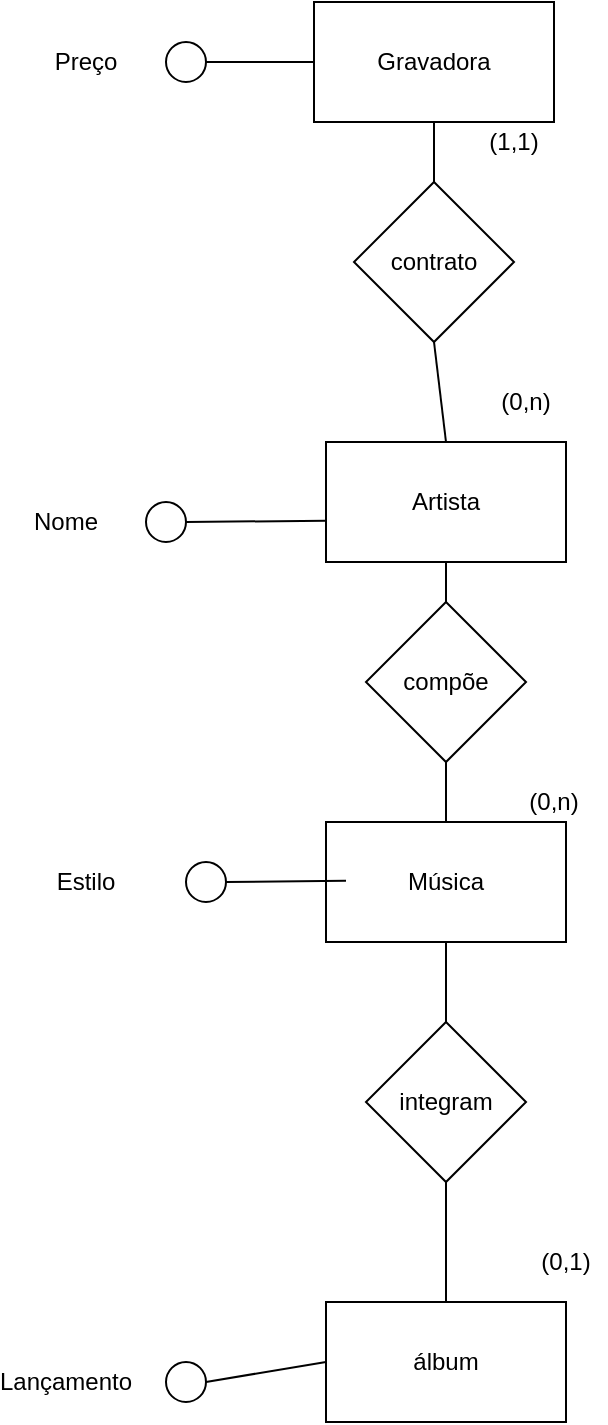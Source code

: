 <mxfile version="14.4.3" type="github">
  <diagram id="M_Iu2kmPxqi1LgFqcqz7" name="Page-1">
    <mxGraphModel dx="848" dy="652" grid="1" gridSize="10" guides="1" tooltips="1" connect="1" arrows="1" fold="1" page="1" pageScale="1" pageWidth="827" pageHeight="1169" math="0" shadow="0">
      <root>
        <mxCell id="0" />
        <mxCell id="1" parent="0" />
        <mxCell id="LSh2mdG8KhutbdTfYN_B-1" value="Música" style="rounded=0;whiteSpace=wrap;html=1;" vertex="1" parent="1">
          <mxGeometry x="300" y="500" width="120" height="60" as="geometry" />
        </mxCell>
        <mxCell id="LSh2mdG8KhutbdTfYN_B-2" value="contrato" style="rhombus;whiteSpace=wrap;html=1;" vertex="1" parent="1">
          <mxGeometry x="314" y="180" width="80" height="80" as="geometry" />
        </mxCell>
        <mxCell id="LSh2mdG8KhutbdTfYN_B-3" value="álbum" style="rounded=0;whiteSpace=wrap;html=1;" vertex="1" parent="1">
          <mxGeometry x="300" y="740" width="120" height="60" as="geometry" />
        </mxCell>
        <mxCell id="LSh2mdG8KhutbdTfYN_B-4" value="Artista" style="rounded=0;whiteSpace=wrap;html=1;" vertex="1" parent="1">
          <mxGeometry x="300" y="310" width="120" height="60" as="geometry" />
        </mxCell>
        <mxCell id="LSh2mdG8KhutbdTfYN_B-5" value="Gravadora" style="rounded=0;whiteSpace=wrap;html=1;" vertex="1" parent="1">
          <mxGeometry x="294" y="90" width="120" height="60" as="geometry" />
        </mxCell>
        <mxCell id="LSh2mdG8KhutbdTfYN_B-7" value="compõe" style="rhombus;whiteSpace=wrap;html=1;" vertex="1" parent="1">
          <mxGeometry x="320" y="390" width="80" height="80" as="geometry" />
        </mxCell>
        <mxCell id="LSh2mdG8KhutbdTfYN_B-8" value="integram" style="rhombus;whiteSpace=wrap;html=1;" vertex="1" parent="1">
          <mxGeometry x="320" y="600" width="80" height="80" as="geometry" />
        </mxCell>
        <mxCell id="LSh2mdG8KhutbdTfYN_B-11" value="" style="endArrow=none;html=1;entryX=0.5;entryY=1;entryDx=0;entryDy=0;exitX=0.5;exitY=0;exitDx=0;exitDy=0;" edge="1" parent="1" source="LSh2mdG8KhutbdTfYN_B-2" target="LSh2mdG8KhutbdTfYN_B-5">
          <mxGeometry width="50" height="50" relative="1" as="geometry">
            <mxPoint x="140" y="420" as="sourcePoint" />
            <mxPoint x="190" y="370" as="targetPoint" />
          </mxGeometry>
        </mxCell>
        <mxCell id="LSh2mdG8KhutbdTfYN_B-13" value="" style="endArrow=none;html=1;entryX=0.5;entryY=1;entryDx=0;entryDy=0;exitX=0.5;exitY=0;exitDx=0;exitDy=0;" edge="1" parent="1" source="LSh2mdG8KhutbdTfYN_B-4" target="LSh2mdG8KhutbdTfYN_B-2">
          <mxGeometry width="50" height="50" relative="1" as="geometry">
            <mxPoint x="180" y="420" as="sourcePoint" />
            <mxPoint x="230" y="370" as="targetPoint" />
          </mxGeometry>
        </mxCell>
        <mxCell id="LSh2mdG8KhutbdTfYN_B-14" value="" style="endArrow=none;html=1;entryX=0.5;entryY=1;entryDx=0;entryDy=0;exitX=0.5;exitY=0;exitDx=0;exitDy=0;" edge="1" parent="1" source="LSh2mdG8KhutbdTfYN_B-7" target="LSh2mdG8KhutbdTfYN_B-4">
          <mxGeometry width="50" height="50" relative="1" as="geometry">
            <mxPoint x="180" y="420" as="sourcePoint" />
            <mxPoint x="230" y="370" as="targetPoint" />
          </mxGeometry>
        </mxCell>
        <mxCell id="LSh2mdG8KhutbdTfYN_B-15" value="" style="endArrow=none;html=1;entryX=0.5;entryY=1;entryDx=0;entryDy=0;exitX=0.5;exitY=0;exitDx=0;exitDy=0;" edge="1" parent="1" source="LSh2mdG8KhutbdTfYN_B-1" target="LSh2mdG8KhutbdTfYN_B-7">
          <mxGeometry width="50" height="50" relative="1" as="geometry">
            <mxPoint x="190" y="430" as="sourcePoint" />
            <mxPoint x="240" y="380" as="targetPoint" />
          </mxGeometry>
        </mxCell>
        <mxCell id="LSh2mdG8KhutbdTfYN_B-16" value="" style="endArrow=none;html=1;entryX=0.5;entryY=1;entryDx=0;entryDy=0;exitX=0.5;exitY=0;exitDx=0;exitDy=0;" edge="1" parent="1" source="LSh2mdG8KhutbdTfYN_B-8" target="LSh2mdG8KhutbdTfYN_B-1">
          <mxGeometry width="50" height="50" relative="1" as="geometry">
            <mxPoint x="200" y="440" as="sourcePoint" />
            <mxPoint x="250" y="390" as="targetPoint" />
          </mxGeometry>
        </mxCell>
        <mxCell id="LSh2mdG8KhutbdTfYN_B-17" value="" style="endArrow=none;html=1;entryX=0.5;entryY=1;entryDx=0;entryDy=0;exitX=0.5;exitY=0;exitDx=0;exitDy=0;" edge="1" parent="1" source="LSh2mdG8KhutbdTfYN_B-3" target="LSh2mdG8KhutbdTfYN_B-8">
          <mxGeometry width="50" height="50" relative="1" as="geometry">
            <mxPoint x="210" y="450" as="sourcePoint" />
            <mxPoint x="260" y="400" as="targetPoint" />
          </mxGeometry>
        </mxCell>
        <mxCell id="LSh2mdG8KhutbdTfYN_B-18" value="(1,1)" style="text;html=1;strokeColor=none;fillColor=none;align=center;verticalAlign=middle;whiteSpace=wrap;rounded=0;" vertex="1" parent="1">
          <mxGeometry x="374" y="150" width="40" height="20" as="geometry" />
        </mxCell>
        <mxCell id="LSh2mdG8KhutbdTfYN_B-19" value="(0,n)" style="text;html=1;strokeColor=none;fillColor=none;align=center;verticalAlign=middle;whiteSpace=wrap;rounded=0;" vertex="1" parent="1">
          <mxGeometry x="380" y="280" width="40" height="20" as="geometry" />
        </mxCell>
        <mxCell id="LSh2mdG8KhutbdTfYN_B-20" value="(0,n)" style="text;html=1;strokeColor=none;fillColor=none;align=center;verticalAlign=middle;whiteSpace=wrap;rounded=0;" vertex="1" parent="1">
          <mxGeometry x="394" y="480" width="40" height="20" as="geometry" />
        </mxCell>
        <mxCell id="LSh2mdG8KhutbdTfYN_B-21" value="(0,1)" style="text;html=1;strokeColor=none;fillColor=none;align=center;verticalAlign=middle;whiteSpace=wrap;rounded=0;" vertex="1" parent="1">
          <mxGeometry x="400" y="710" width="40" height="20" as="geometry" />
        </mxCell>
        <mxCell id="LSh2mdG8KhutbdTfYN_B-25" value="" style="ellipse;whiteSpace=wrap;html=1;aspect=fixed;" vertex="1" parent="1">
          <mxGeometry x="220" y="770" width="20" height="20" as="geometry" />
        </mxCell>
        <mxCell id="LSh2mdG8KhutbdTfYN_B-26" value="" style="ellipse;whiteSpace=wrap;html=1;aspect=fixed;" vertex="1" parent="1">
          <mxGeometry x="230" y="520" width="20" height="20" as="geometry" />
        </mxCell>
        <mxCell id="LSh2mdG8KhutbdTfYN_B-27" value="" style="ellipse;whiteSpace=wrap;html=1;aspect=fixed;" vertex="1" parent="1">
          <mxGeometry x="210" y="340" width="20" height="20" as="geometry" />
        </mxCell>
        <mxCell id="LSh2mdG8KhutbdTfYN_B-28" value="" style="ellipse;whiteSpace=wrap;html=1;aspect=fixed;" vertex="1" parent="1">
          <mxGeometry x="220" y="110" width="20" height="20" as="geometry" />
        </mxCell>
        <mxCell id="LSh2mdG8KhutbdTfYN_B-30" value="" style="endArrow=none;html=1;exitX=1;exitY=0.5;exitDx=0;exitDy=0;entryX=0;entryY=0.5;entryDx=0;entryDy=0;" edge="1" parent="1" source="LSh2mdG8KhutbdTfYN_B-28" target="LSh2mdG8KhutbdTfYN_B-5">
          <mxGeometry width="50" height="50" relative="1" as="geometry">
            <mxPoint x="210" y="340" as="sourcePoint" />
            <mxPoint x="260" y="290" as="targetPoint" />
          </mxGeometry>
        </mxCell>
        <mxCell id="LSh2mdG8KhutbdTfYN_B-31" value="" style="endArrow=none;html=1;exitX=1;exitY=0.5;exitDx=0;exitDy=0;entryX=0;entryY=0.656;entryDx=0;entryDy=0;entryPerimeter=0;" edge="1" parent="1" source="LSh2mdG8KhutbdTfYN_B-27" target="LSh2mdG8KhutbdTfYN_B-4">
          <mxGeometry width="50" height="50" relative="1" as="geometry">
            <mxPoint x="240" y="349.33" as="sourcePoint" />
            <mxPoint x="294" y="349.33" as="targetPoint" />
          </mxGeometry>
        </mxCell>
        <mxCell id="LSh2mdG8KhutbdTfYN_B-32" value="" style="endArrow=none;html=1;entryX=0;entryY=0.656;entryDx=0;entryDy=0;entryPerimeter=0;exitX=1;exitY=0.5;exitDx=0;exitDy=0;" edge="1" parent="1" source="LSh2mdG8KhutbdTfYN_B-26">
          <mxGeometry width="50" height="50" relative="1" as="geometry">
            <mxPoint x="260" y="529" as="sourcePoint" />
            <mxPoint x="310" y="529.33" as="targetPoint" />
          </mxGeometry>
        </mxCell>
        <mxCell id="LSh2mdG8KhutbdTfYN_B-33" value="" style="endArrow=none;html=1;exitX=1;exitY=0.5;exitDx=0;exitDy=0;entryX=0;entryY=0.5;entryDx=0;entryDy=0;" edge="1" parent="1" target="LSh2mdG8KhutbdTfYN_B-3">
          <mxGeometry width="50" height="50" relative="1" as="geometry">
            <mxPoint x="240" y="779.97" as="sourcePoint" />
            <mxPoint x="310" y="779.33" as="targetPoint" />
          </mxGeometry>
        </mxCell>
        <mxCell id="LSh2mdG8KhutbdTfYN_B-34" value="Preço" style="text;html=1;strokeColor=none;fillColor=none;align=center;verticalAlign=middle;whiteSpace=wrap;rounded=0;" vertex="1" parent="1">
          <mxGeometry x="160" y="110" width="40" height="20" as="geometry" />
        </mxCell>
        <mxCell id="LSh2mdG8KhutbdTfYN_B-35" value="Nome" style="text;html=1;strokeColor=none;fillColor=none;align=center;verticalAlign=middle;whiteSpace=wrap;rounded=0;" vertex="1" parent="1">
          <mxGeometry x="150" y="340" width="40" height="20" as="geometry" />
        </mxCell>
        <mxCell id="LSh2mdG8KhutbdTfYN_B-36" value="Estilo" style="text;html=1;strokeColor=none;fillColor=none;align=center;verticalAlign=middle;whiteSpace=wrap;rounded=0;" vertex="1" parent="1">
          <mxGeometry x="160" y="520" width="40" height="20" as="geometry" />
        </mxCell>
        <mxCell id="LSh2mdG8KhutbdTfYN_B-37" value="Lançamento" style="text;html=1;strokeColor=none;fillColor=none;align=center;verticalAlign=middle;whiteSpace=wrap;rounded=0;" vertex="1" parent="1">
          <mxGeometry x="150" y="770" width="40" height="20" as="geometry" />
        </mxCell>
      </root>
    </mxGraphModel>
  </diagram>
</mxfile>
